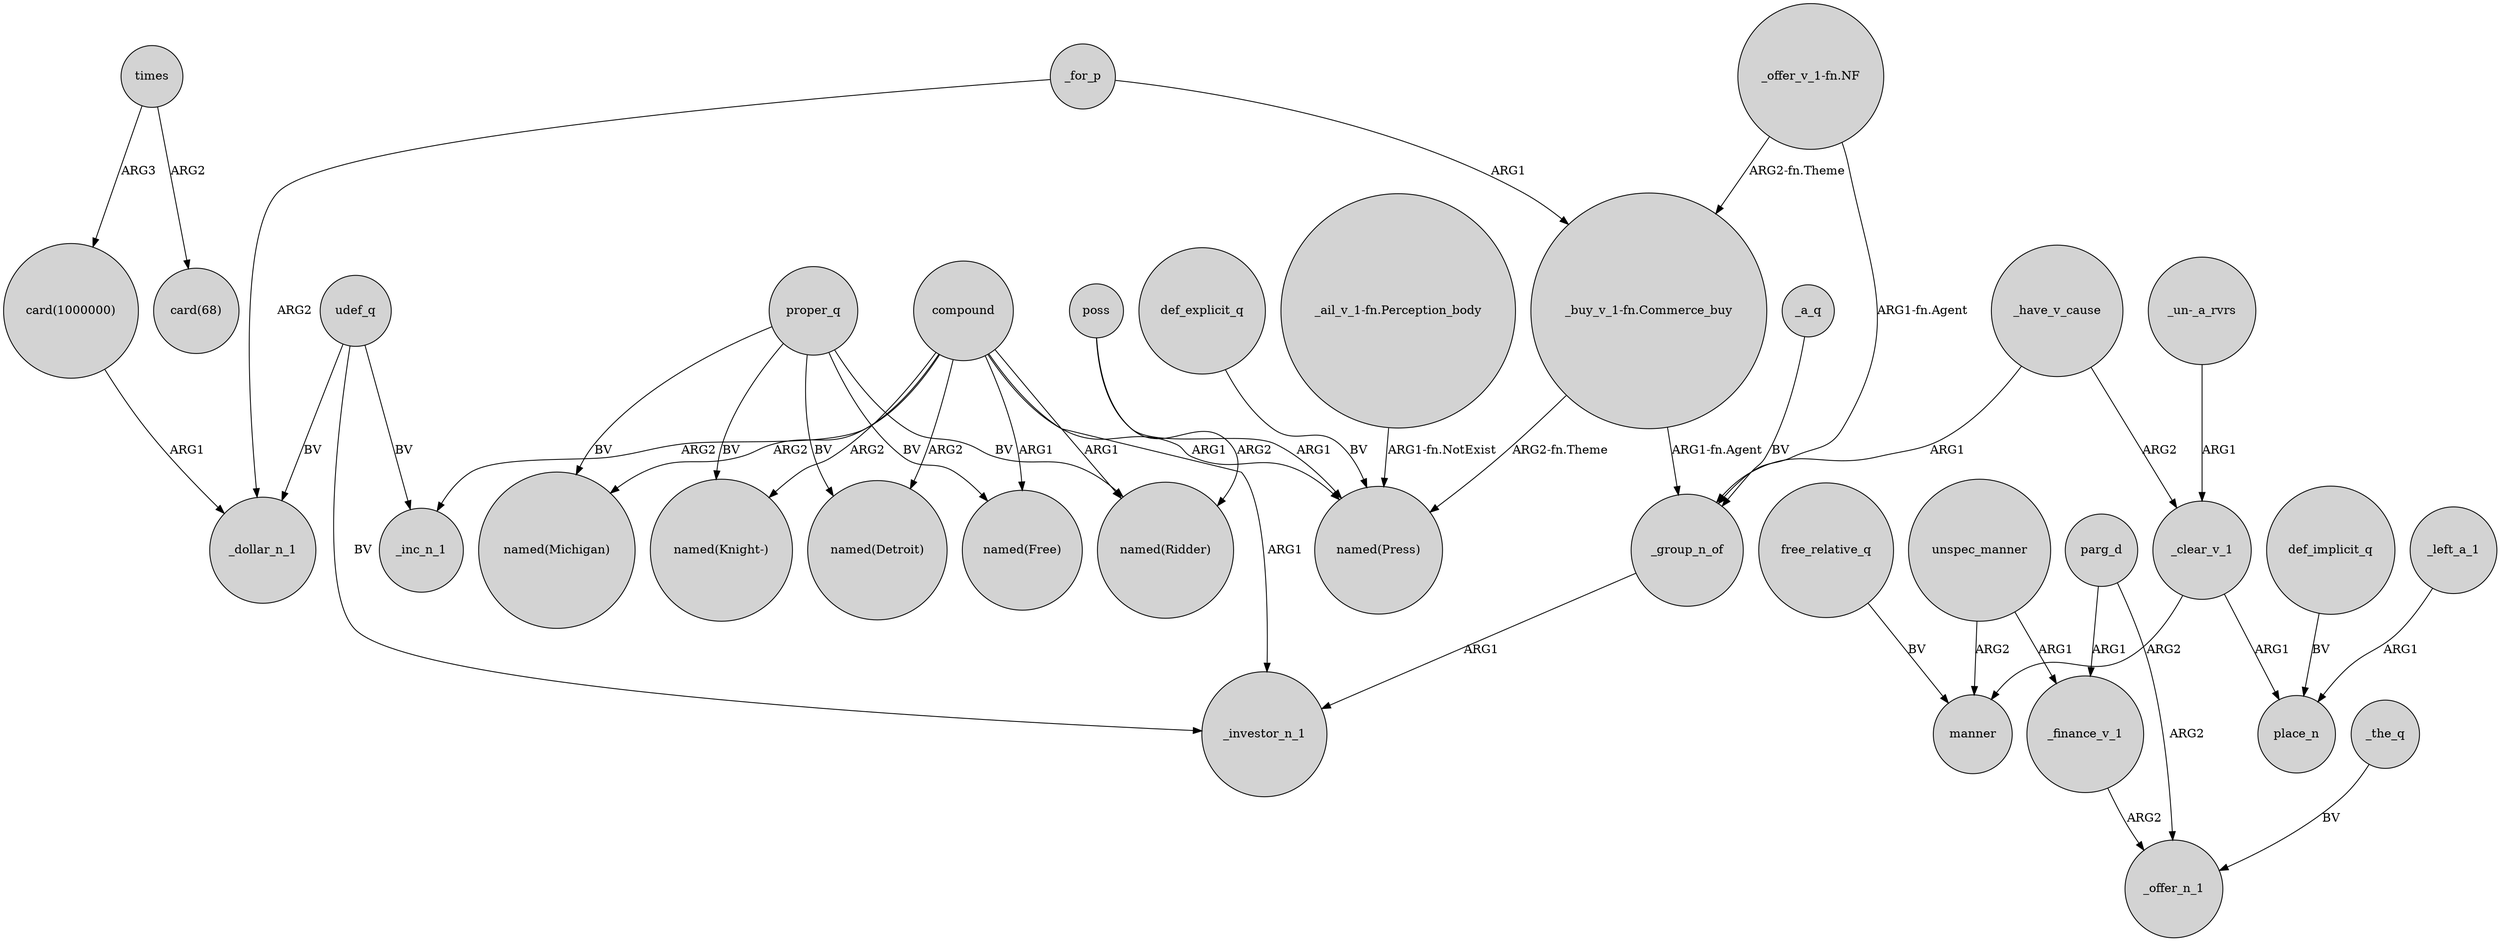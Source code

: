 digraph {
	node [shape=circle style=filled]
	"_offer_v_1-fn.NF" -> _group_n_of [label="ARG1-fn.Agent"]
	"card(1000000)" -> _dollar_n_1 [label=ARG1]
	_have_v_cause -> _clear_v_1 [label=ARG2]
	_clear_v_1 -> manner [label=ARG2]
	"_buy_v_1-fn.Commerce_buy" -> "named(Press)" [label="ARG2-fn.Theme"]
	udef_q -> _inc_n_1 [label=BV]
	_have_v_cause -> _group_n_of [label=ARG1]
	udef_q -> _investor_n_1 [label=BV]
	_for_p -> _dollar_n_1 [label=ARG2]
	"_offer_v_1-fn.NF" -> "_buy_v_1-fn.Commerce_buy" [label="ARG2-fn.Theme"]
	parg_d -> _offer_n_1 [label=ARG2]
	proper_q -> "named(Detroit)" [label=BV]
	proper_q -> "named(Ridder)" [label=BV]
	poss -> "named(Press)" [label=ARG1]
	compound -> "named(Free)" [label=ARG1]
	_clear_v_1 -> place_n [label=ARG1]
	def_implicit_q -> place_n [label=BV]
	_group_n_of -> _investor_n_1 [label=ARG1]
	times -> "card(68)" [label=ARG2]
	unspec_manner -> _finance_v_1 [label=ARG1]
	_the_q -> _offer_n_1 [label=BV]
	free_relative_q -> manner [label=BV]
	parg_d -> _finance_v_1 [label=ARG1]
	times -> "card(1000000)" [label=ARG3]
	proper_q -> "named(Michigan)" [label=BV]
	_finance_v_1 -> _offer_n_1 [label=ARG2]
	compound -> "named(Michigan)" [label=ARG2]
	proper_q -> "named(Knight-)" [label=BV]
	_left_a_1 -> place_n [label=ARG1]
	_for_p -> "_buy_v_1-fn.Commerce_buy" [label=ARG1]
	def_explicit_q -> "named(Press)" [label=BV]
	compound -> _investor_n_1 [label=ARG1]
	"_buy_v_1-fn.Commerce_buy" -> _group_n_of [label="ARG1-fn.Agent"]
	compound -> "named(Press)" [label=ARG1]
	_a_q -> _group_n_of [label=BV]
	udef_q -> _dollar_n_1 [label=BV]
	compound -> "named(Ridder)" [label=ARG1]
	"_un-_a_rvrs" -> _clear_v_1 [label=ARG1]
	compound -> "named(Knight-)" [label=ARG2]
	"_ail_v_1-fn.Perception_body" -> "named(Press)" [label="ARG1-fn.NotExist"]
	compound -> _inc_n_1 [label=ARG2]
	unspec_manner -> manner [label=ARG2]
	compound -> "named(Detroit)" [label=ARG2]
	proper_q -> "named(Free)" [label=BV]
	poss -> "named(Ridder)" [label=ARG2]
}
